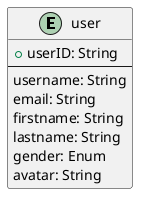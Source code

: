 @startuml EduAssist
  entity user {
    + userID: String
    --
    username: String
    email: String
    firstname: String
    lastname: String
    gender: Enum
    avatar: String
  }
@enduml
